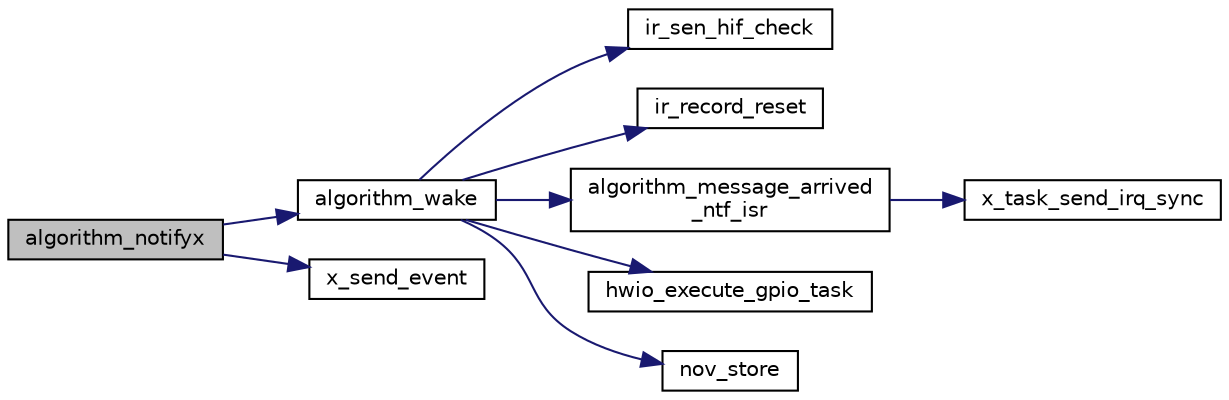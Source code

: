 digraph "algorithm_notifyx"
{
 // INTERACTIVE_SVG=YES
  edge [fontname="Helvetica",fontsize="10",labelfontname="Helvetica",labelfontsize="10"];
  node [fontname="Helvetica",fontsize="10",shape=record];
  rankdir="LR";
  Node1 [label="algorithm_notifyx",height=0.2,width=0.4,color="black", fillcolor="grey75", style="filled", fontcolor="black"];
  Node1 -> Node2 [color="midnightblue",fontsize="10",style="solid"];
  Node2 [label="algorithm_wake",height=0.2,width=0.4,color="black", fillcolor="white", style="filled",URL="$dc/d87/a00032.html#a42ed16c7ef20e0c0031fe7ba7ae377b3",tooltip="Main processing loop for algorithm module. "];
  Node2 -> Node3 [color="midnightblue",fontsize="10",style="solid"];
  Node3 [label="ir_sen_hif_check",height=0.2,width=0.4,color="black", fillcolor="white", style="filled",URL="$da/d45/a00011.html#a86870a0e00601a92277e689447739ce9"];
  Node2 -> Node4 [color="midnightblue",fontsize="10",style="solid"];
  Node4 [label="ir_record_reset",height=0.2,width=0.4,color="black", fillcolor="white", style="filled",URL="$da/d45/a00011.html#a1c9872e93491d95a24ab0bc723d39a74"];
  Node2 -> Node5 [color="midnightblue",fontsize="10",style="solid"];
  Node5 [label="algorithm_message_arrived\l_ntf_isr",height=0.2,width=0.4,color="black", fillcolor="white", style="filled",URL="$dc/d87/a00032.html#a85471d58eae93d5d7e7e2b52e2b915d3",tooltip="Causes that system will send notification to the module as this cannot be done directly because the f..."];
  Node5 -> Node6 [color="midnightblue",fontsize="10",style="solid"];
  Node6 [label="x_task_send_irq_sync",height=0.2,width=0.4,color="black", fillcolor="white", style="filled",URL="$d5/d79/a00030.html#a9953756bc7c83e5f2c36830396136e75",tooltip="OS interrupt notification timer. "];
  Node2 -> Node7 [color="midnightblue",fontsize="10",style="solid"];
  Node7 [label="hwio_execute_gpio_task",height=0.2,width=0.4,color="black", fillcolor="white", style="filled",URL="$d1/d84/a00052.html#a0af9eae455fbdf4e77def5bfffa109cb",tooltip="gpio port control helper function "];
  Node2 -> Node8 [color="midnightblue",fontsize="10",style="solid"];
  Node8 [label="nov_store",height=0.2,width=0.4,color="black", fillcolor="white", style="filled",URL="$d3/d52/a00023.html#a90aef186f45a15d94bf0247122194991",tooltip="Writes NOV storage to EEPROM. "];
  Node1 -> Node9 [color="midnightblue",fontsize="10",style="solid"];
  Node9 [label="x_send_event",height=0.2,width=0.4,color="black", fillcolor="white", style="filled",URL="$d5/d79/a00030.html#a4bc3d03c8d62c8237329ed4e969fbc1b",tooltip="OS event scheduling function. "];
}

